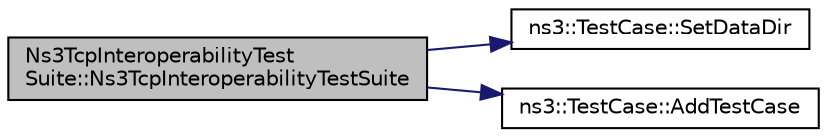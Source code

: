 digraph "Ns3TcpInteroperabilityTestSuite::Ns3TcpInteroperabilityTestSuite"
{
  edge [fontname="Helvetica",fontsize="10",labelfontname="Helvetica",labelfontsize="10"];
  node [fontname="Helvetica",fontsize="10",shape=record];
  rankdir="LR";
  Node1 [label="Ns3TcpInteroperabilityTest\lSuite::Ns3TcpInteroperabilityTestSuite",height=0.2,width=0.4,color="black", fillcolor="grey75", style="filled", fontcolor="black"];
  Node1 -> Node2 [color="midnightblue",fontsize="10",style="solid"];
  Node2 [label="ns3::TestCase::SetDataDir",height=0.2,width=0.4,color="black", fillcolor="white", style="filled",URL="$dd/d88/classns3_1_1TestCase.html#ab002fb0e5071fcde71a92ca9e8224b23",tooltip="Set the data directory where reference trace files can be found. "];
  Node1 -> Node3 [color="midnightblue",fontsize="10",style="solid"];
  Node3 [label="ns3::TestCase::AddTestCase",height=0.2,width=0.4,color="black", fillcolor="white", style="filled",URL="$dd/d88/classns3_1_1TestCase.html#a3718088e3eefd5d6454569d2e0ddd835",tooltip="Add an individual child TestCase to this test suite. "];
}
